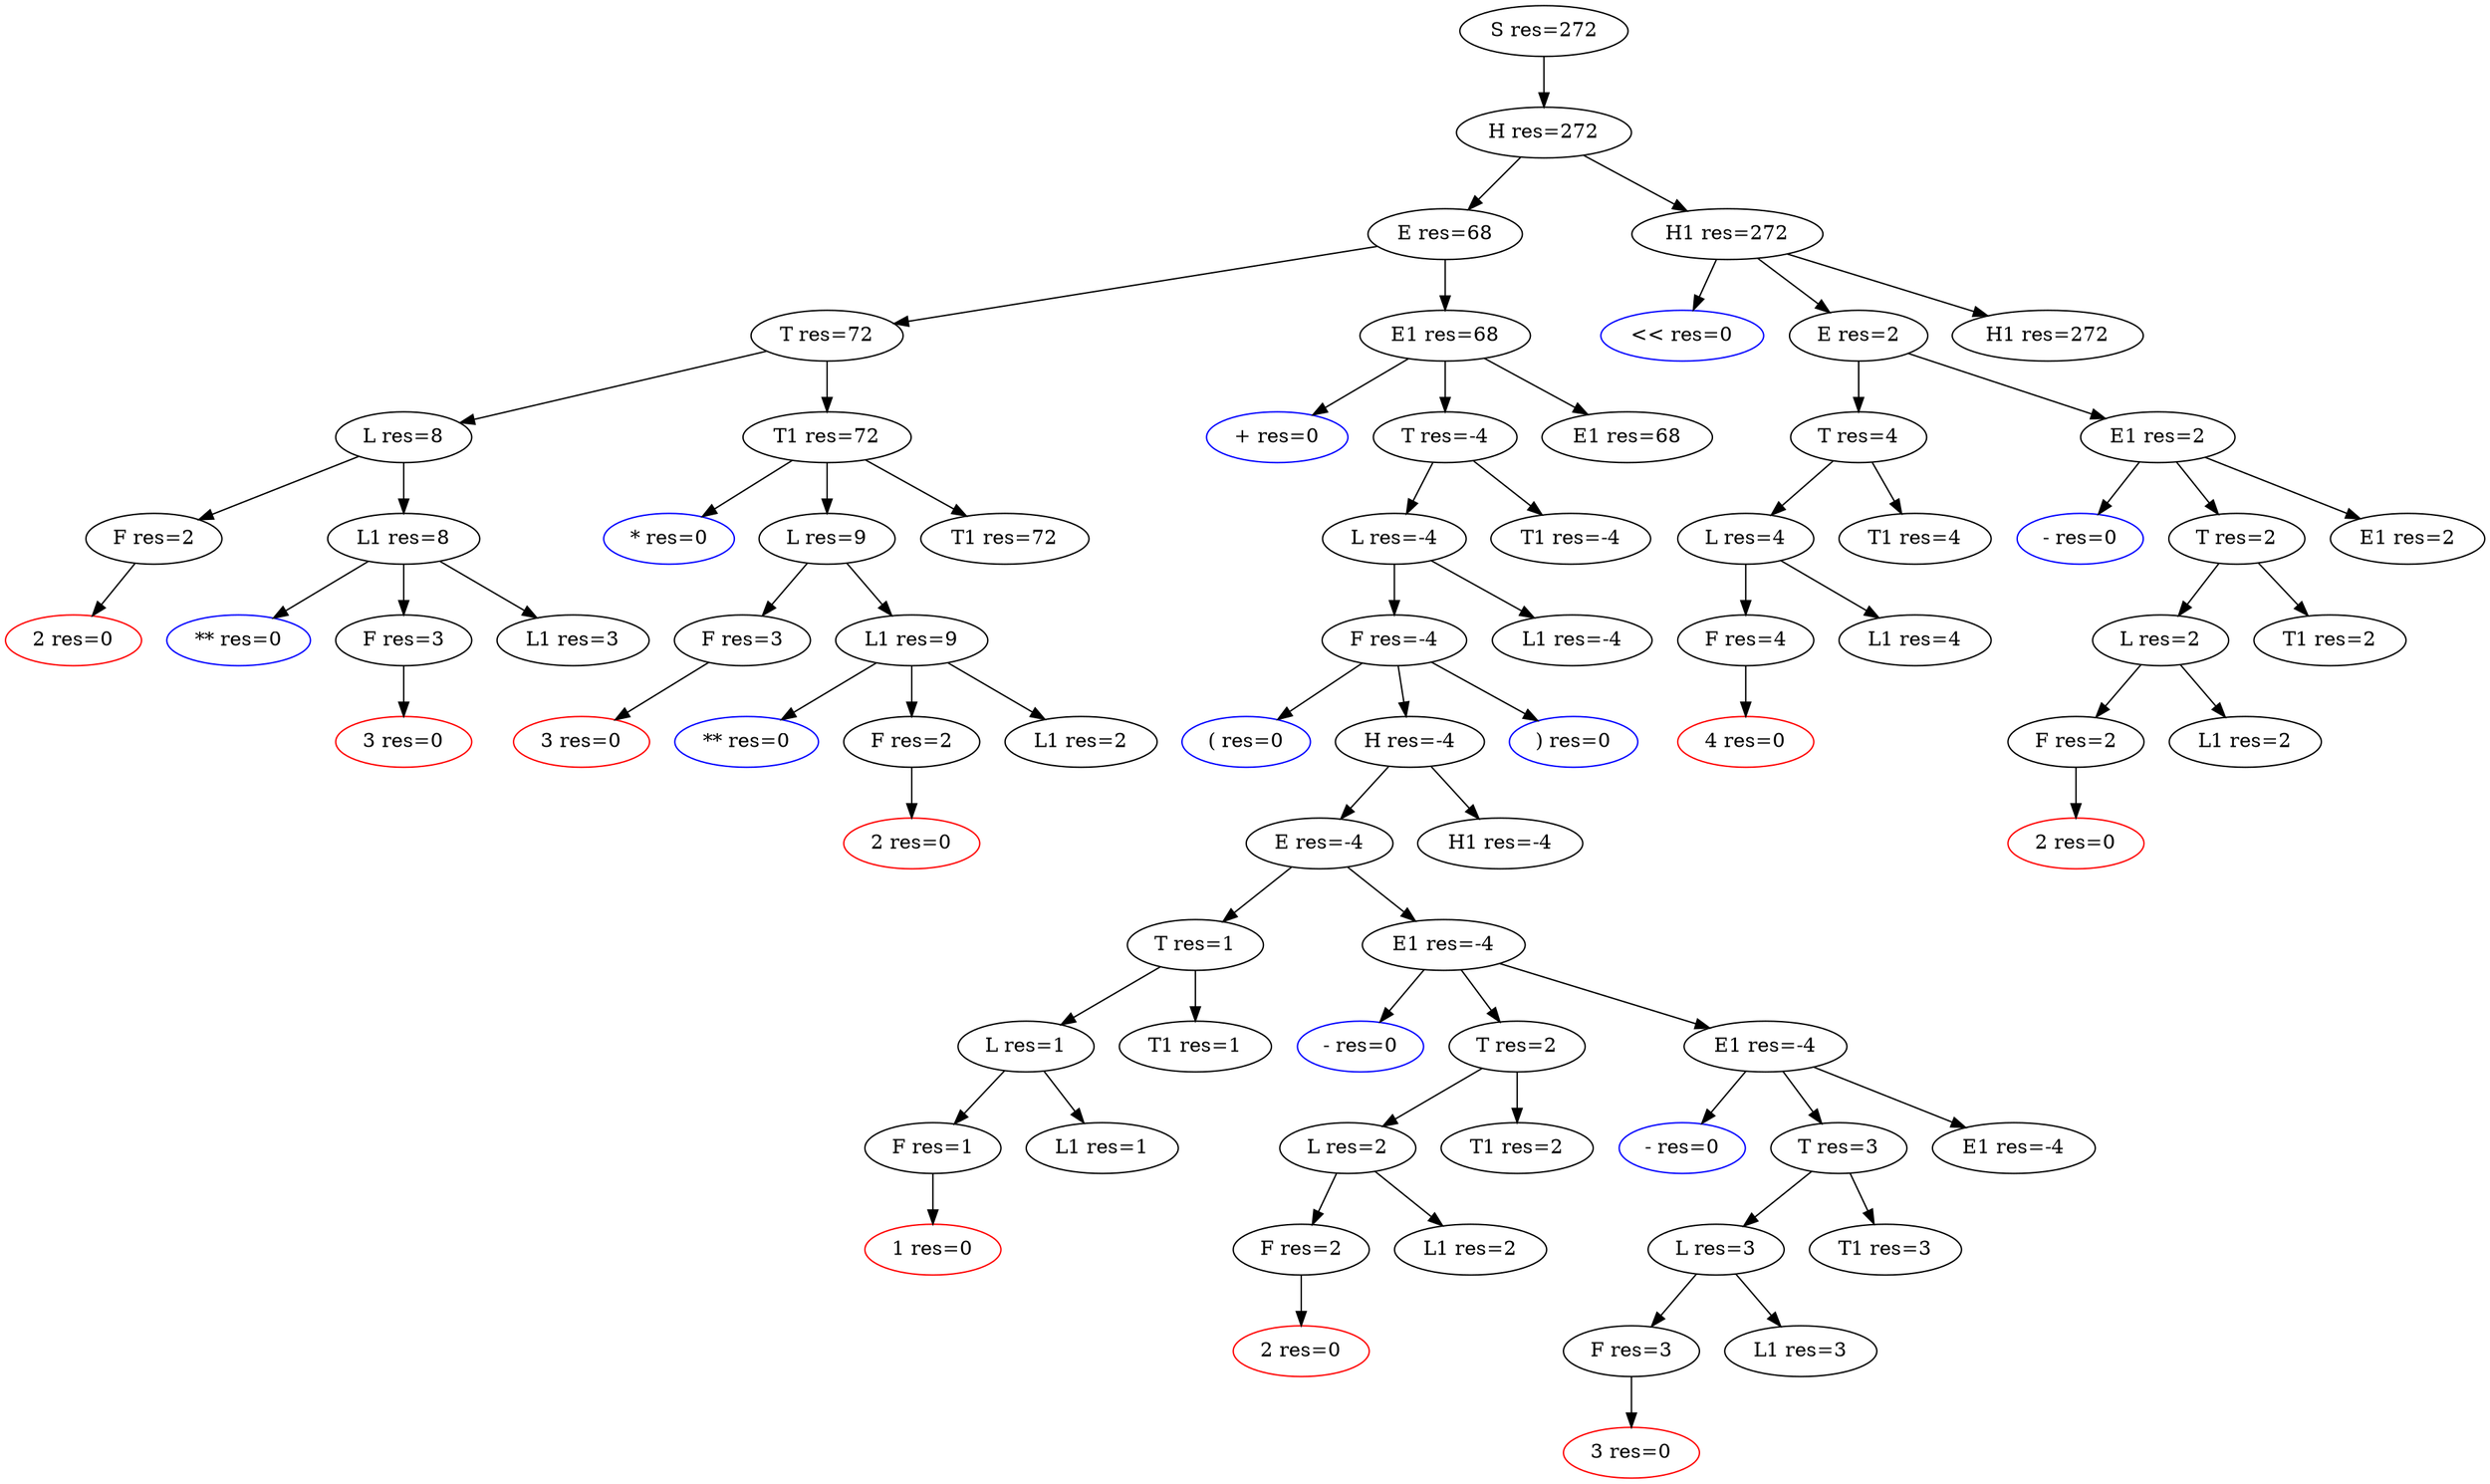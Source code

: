digraph TreeMath {
515132998 [label="S res=272" ];
515132998 -> {1694819250};
1694819250 [label="H res=272" ];
1694819250 -> {1365202186, 1651191114};
1365202186 [label="E res=68" ];
1365202186 -> {1586600255, 474675244};
1586600255 [label="T res=72" ];
1586600255 -> {932583850, 212628335};
932583850 [label="L res=8" ];
932583850 -> {1579572132, 359023572};
1579572132 [label="F res=2" ];
1579572132 -> {305808283};
305808283 [label="2 res=0" , color=red];
305808283 -> {};
359023572 [label="L1 res=8" ];
359023572 -> {2111991224, 292938459, 917142466};
2111991224 [label="** res=0" , color=blue];
2111991224 -> {};
292938459 [label="F res=3" ];
292938459 -> {405662939};
405662939 [label="3 res=0" , color=red];
405662939 -> {};
917142466 [label="L1 res=3" ];
917142466 -> {};
212628335 [label="T1 res=72" ];
212628335 -> {653305407, 1130478920, 1404928347};
653305407 [label="* res=0" , color=blue];
653305407 -> {};
1130478920 [label="L res=9" ];
1130478920 -> {604107971, 123961122};
604107971 [label="F res=3" ];
604107971 -> {1227229563};
1227229563 [label="3 res=0" , color=red];
1227229563 -> {};
123961122 [label="L1 res=9" ];
123961122 -> {1982791261, 1562557367, 1101288798};
1982791261 [label="** res=0" , color=blue];
1982791261 -> {};
1562557367 [label="F res=2" ];
1562557367 -> {942731712};
942731712 [label="2 res=0" , color=red];
942731712 -> {};
1101288798 [label="L1 res=2" ];
1101288798 -> {};
1404928347 [label="T1 res=72" ];
1404928347 -> {};
474675244 [label="E1 res=68" ];
474675244 -> {971848845, 1910163204, 305623748};
971848845 [label="+ res=0" , color=blue];
971848845 -> {};
1910163204 [label="T res=-4" ];
1910163204 -> {758529971, 2104457164};
758529971 [label="L res=-4" ];
758529971 -> {1521118594, 1940030785};
1521118594 [label="F res=-4" ];
1521118594 -> {1869997857, 1763847188, 1617791695};
1869997857 [label="( res=0" , color=blue];
1869997857 -> {};
1763847188 [label="H res=-4" ];
1763847188 -> {125993742, 1192108080};
125993742 [label="E res=-4" ];
125993742 -> {1068824137, 864237698};
1068824137 [label="T res=1" ];
1068824137 -> {537548559, 380894366};
537548559 [label="L res=1" ];
537548559 -> {237852351, 608188624};
237852351 [label="F res=1" ];
237852351 -> {1451270520};
1451270520 [label="1 res=0" , color=red];
1451270520 -> {};
608188624 [label="L1 res=1" ];
608188624 -> {};
380894366 [label="T1 res=1" ];
380894366 -> {};
864237698 [label="E1 res=-4" ];
864237698 -> {1608446010, 992136656, 511833308};
1608446010 [label="- res=0" , color=blue];
1608446010 -> {};
992136656 [label="T res=2" ];
992136656 -> {1297685781, 1705929636};
1297685781 [label="L res=2" ];
1297685781 -> {1221555852, 1509514333};
1221555852 [label="F res=2" ];
1221555852 -> {1556956098};
1556956098 [label="2 res=0" , color=red];
1556956098 -> {};
1509514333 [label="L1 res=2" ];
1509514333 -> {};
1705929636 [label="T1 res=2" ];
1705929636 -> {};
511833308 [label="E1 res=-4" ];
511833308 -> {1252585652, 2036368507, 1785210046};
1252585652 [label="- res=0" , color=blue];
1252585652 -> {};
2036368507 [label="T res=3" ];
2036368507 -> {1552787810, 1361960727};
1552787810 [label="L res=3" ];
1552787810 -> {739498517, 125130493};
739498517 [label="F res=3" ];
739498517 -> {914504136};
914504136 [label="3 res=0" , color=red];
914504136 -> {};
125130493 [label="L1 res=3" ];
125130493 -> {};
1361960727 [label="T1 res=3" ];
1361960727 -> {};
1785210046 [label="E1 res=-4" ];
1785210046 -> {};
1192108080 [label="H1 res=-4" ];
1192108080 -> {};
1617791695 [label=") res=0" , color=blue];
1617791695 -> {};
1940030785 [label="L1 res=-4" ];
1940030785 -> {};
2104457164 [label="T1 res=-4" ];
2104457164 -> {};
305623748 [label="E1 res=68" ];
305623748 -> {};
1651191114 [label="H1 res=272" ];
1651191114 -> {166239592, 991505714, 385242642};
166239592 [label="<< res=0" , color=blue];
166239592 -> {};
991505714 [label="E res=2" ];
991505714 -> {824009085, 2085857771};
824009085 [label="T res=4" ];
824009085 -> {248609774, 708049632};
248609774 [label="L res=4" ];
248609774 -> {1887400018, 285377351};
1887400018 [label="F res=4" ];
1887400018 -> {344560770};
344560770 [label="4 res=0" , color=red];
344560770 -> {};
285377351 [label="L1 res=4" ];
285377351 -> {};
708049632 [label="T1 res=4" ];
708049632 -> {};
2085857771 [label="E1 res=2" ];
2085857771 -> {559450121, 716083600, 791885625};
559450121 [label="- res=0" , color=blue];
559450121 -> {};
716083600 [label="T res=2" ];
716083600 -> {2001112025, 314265080};
2001112025 [label="L res=2" ];
2001112025 -> {1288141870, 2054881392};
1288141870 [label="F res=2" ];
1288141870 -> {966808741};
966808741 [label="2 res=0" , color=red];
966808741 -> {};
2054881392 [label="L1 res=2" ];
2054881392 -> {};
314265080 [label="T1 res=2" ];
314265080 -> {};
791885625 [label="E1 res=2" ];
791885625 -> {};
385242642 [label="H1 res=272" ];
385242642 -> {};

}